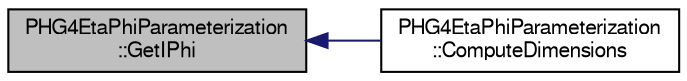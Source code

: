digraph "PHG4EtaPhiParameterization::GetIPhi"
{
  bgcolor="transparent";
  edge [fontname="FreeSans",fontsize="10",labelfontname="FreeSans",labelfontsize="10"];
  node [fontname="FreeSans",fontsize="10",shape=record];
  rankdir="LR";
  Node1 [label="PHG4EtaPhiParameterization\l::GetIPhi",height=0.2,width=0.4,color="black", fillcolor="grey75", style="filled" fontcolor="black"];
  Node1 -> Node2 [dir="back",color="midnightblue",fontsize="10",style="solid",fontname="FreeSans"];
  Node2 [label="PHG4EtaPhiParameterization\l::ComputeDimensions",height=0.2,width=0.4,color="black",URL="$d1/d75/classPHG4EtaPhiParameterization.html#ad247bfd037a0d3bfaafc88ec439928ca"];
}
